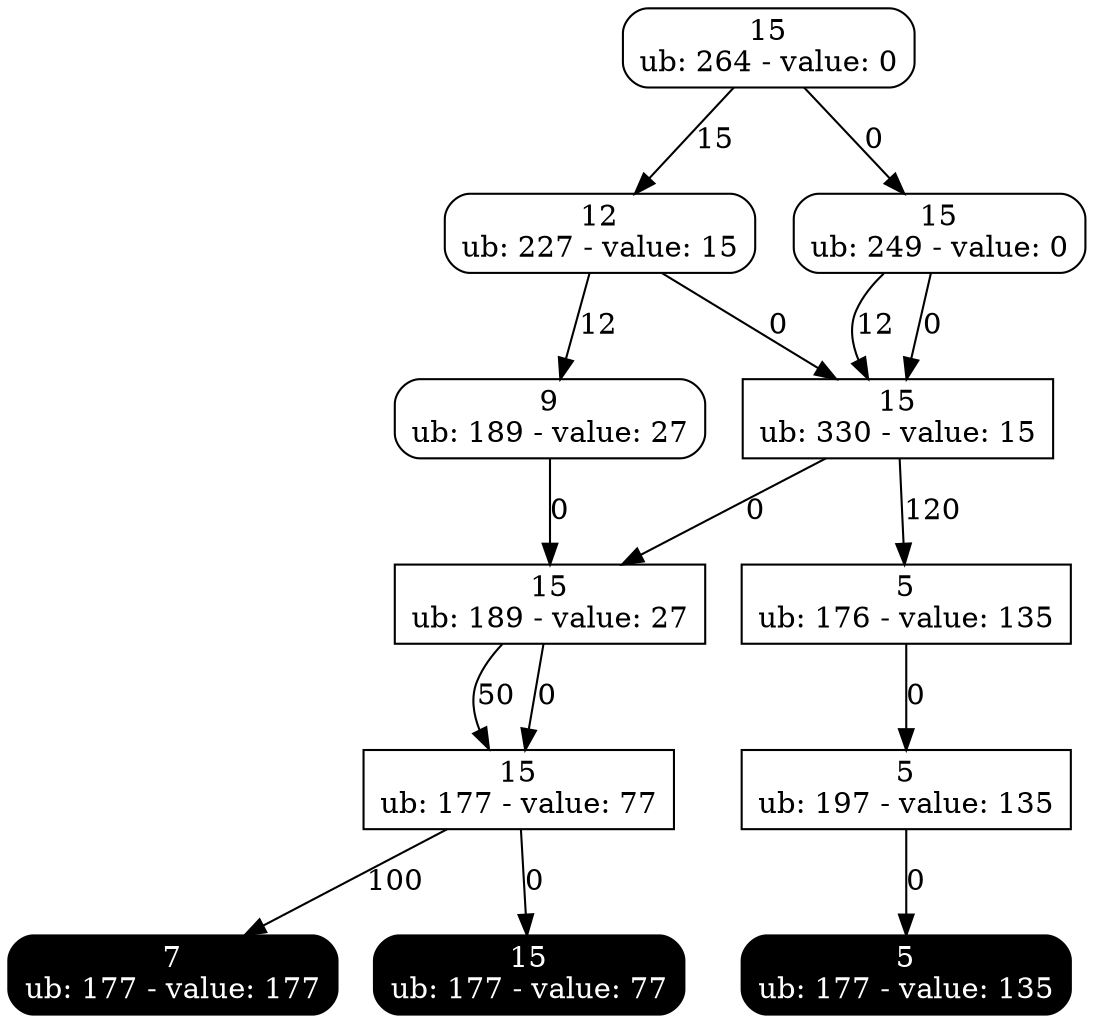 Digraph relaxed{
500977346 [label="15
ub: 264 - value: 0", style=rounded, shape=rectangle, tooltip="Exact node"];
20132171 [label="12
ub: 227 - value: 15", style=rounded, shape=rectangle, tooltip="Exact node"];
500977346 -> 20132171 [label=15, tooltip="Decision: assign 1 to var 0"];
186370029 [label="15
ub: 249 - value: 0", style=rounded, shape=rectangle, tooltip="Exact node"];
500977346 -> 186370029 [label=0, tooltip="Decision: assign 0 to var 0"];
455896770 [label="9
ub: 189 - value: 27", style=rounded, shape=rectangle, tooltip="Exact node"];
20132171 -> 455896770 [label=12, tooltip="Decision: assign 1 to var 1"];
1323165413 [label="15
ub: 330 - value: 15", shape=box, tooltip="Relaxed node"];
20132171 -> 1323165413 [label=0, tooltip="Decision: assign 0 to var 1"];
186370029 -> 1323165413 [label=12, tooltip="Decision: assign 1 to var 1"];
186370029 -> 1323165413 [label=0, tooltip="Decision: assign 0 to var 1"];
1880587981 [label="5
ub: 176 - value: 135", shape=box, tooltip="Relaxed node"];
1323165413 -> 1880587981 [label=120, tooltip="Decision: assign 1 to var 2"];
511754216 [label="15
ub: 189 - value: 27", shape=box, tooltip="Relaxed node"];
455896770 -> 511754216 [label=0, tooltip="Decision: assign 0 to var 2"];
1323165413 -> 511754216 [label=0, tooltip="Decision: assign 0 to var 2"];
1721931908 [label="5
ub: 197 - value: 135", shape=box, tooltip="Relaxed node"];
1880587981 -> 1721931908 [label=0, tooltip="Decision: assign 0 to var 3"];
1198108795 [label="15
ub: 177 - value: 77", shape=box, tooltip="Relaxed node"];
511754216 -> 1198108795 [label=50, tooltip="Decision: assign 1 to var 3"];
511754216 -> 1198108795 [label=0, tooltip="Decision: assign 0 to var 3"];
214126413 [label="5
ub: 177 - value: 135", shape=box, tooltip="Relaxed node", style="filled, rounded", shape=rectangle, color=black, fontcolor=white, tooltip="Terminal node"];
1721931908 -> 214126413 [label=0, tooltip="Decision: assign 0 to var 4"];
396873410 [label="7
ub: 177 - value: 177", shape=box, tooltip="Relaxed node", style="filled, rounded", shape=rectangle, color=black, fontcolor=white, tooltip="Terminal node"];
1198108795 -> 396873410 [label=100, tooltip="Decision: assign 1 to var 4"];
1706234378 [label="15
ub: 177 - value: 77", shape=box, tooltip="Relaxed node", style="filled, rounded", shape=rectangle, color=black, fontcolor=white, tooltip="Terminal node"];
1198108795 -> 1706234378 [label=0, tooltip="Decision: assign 0 to var 4"];
}